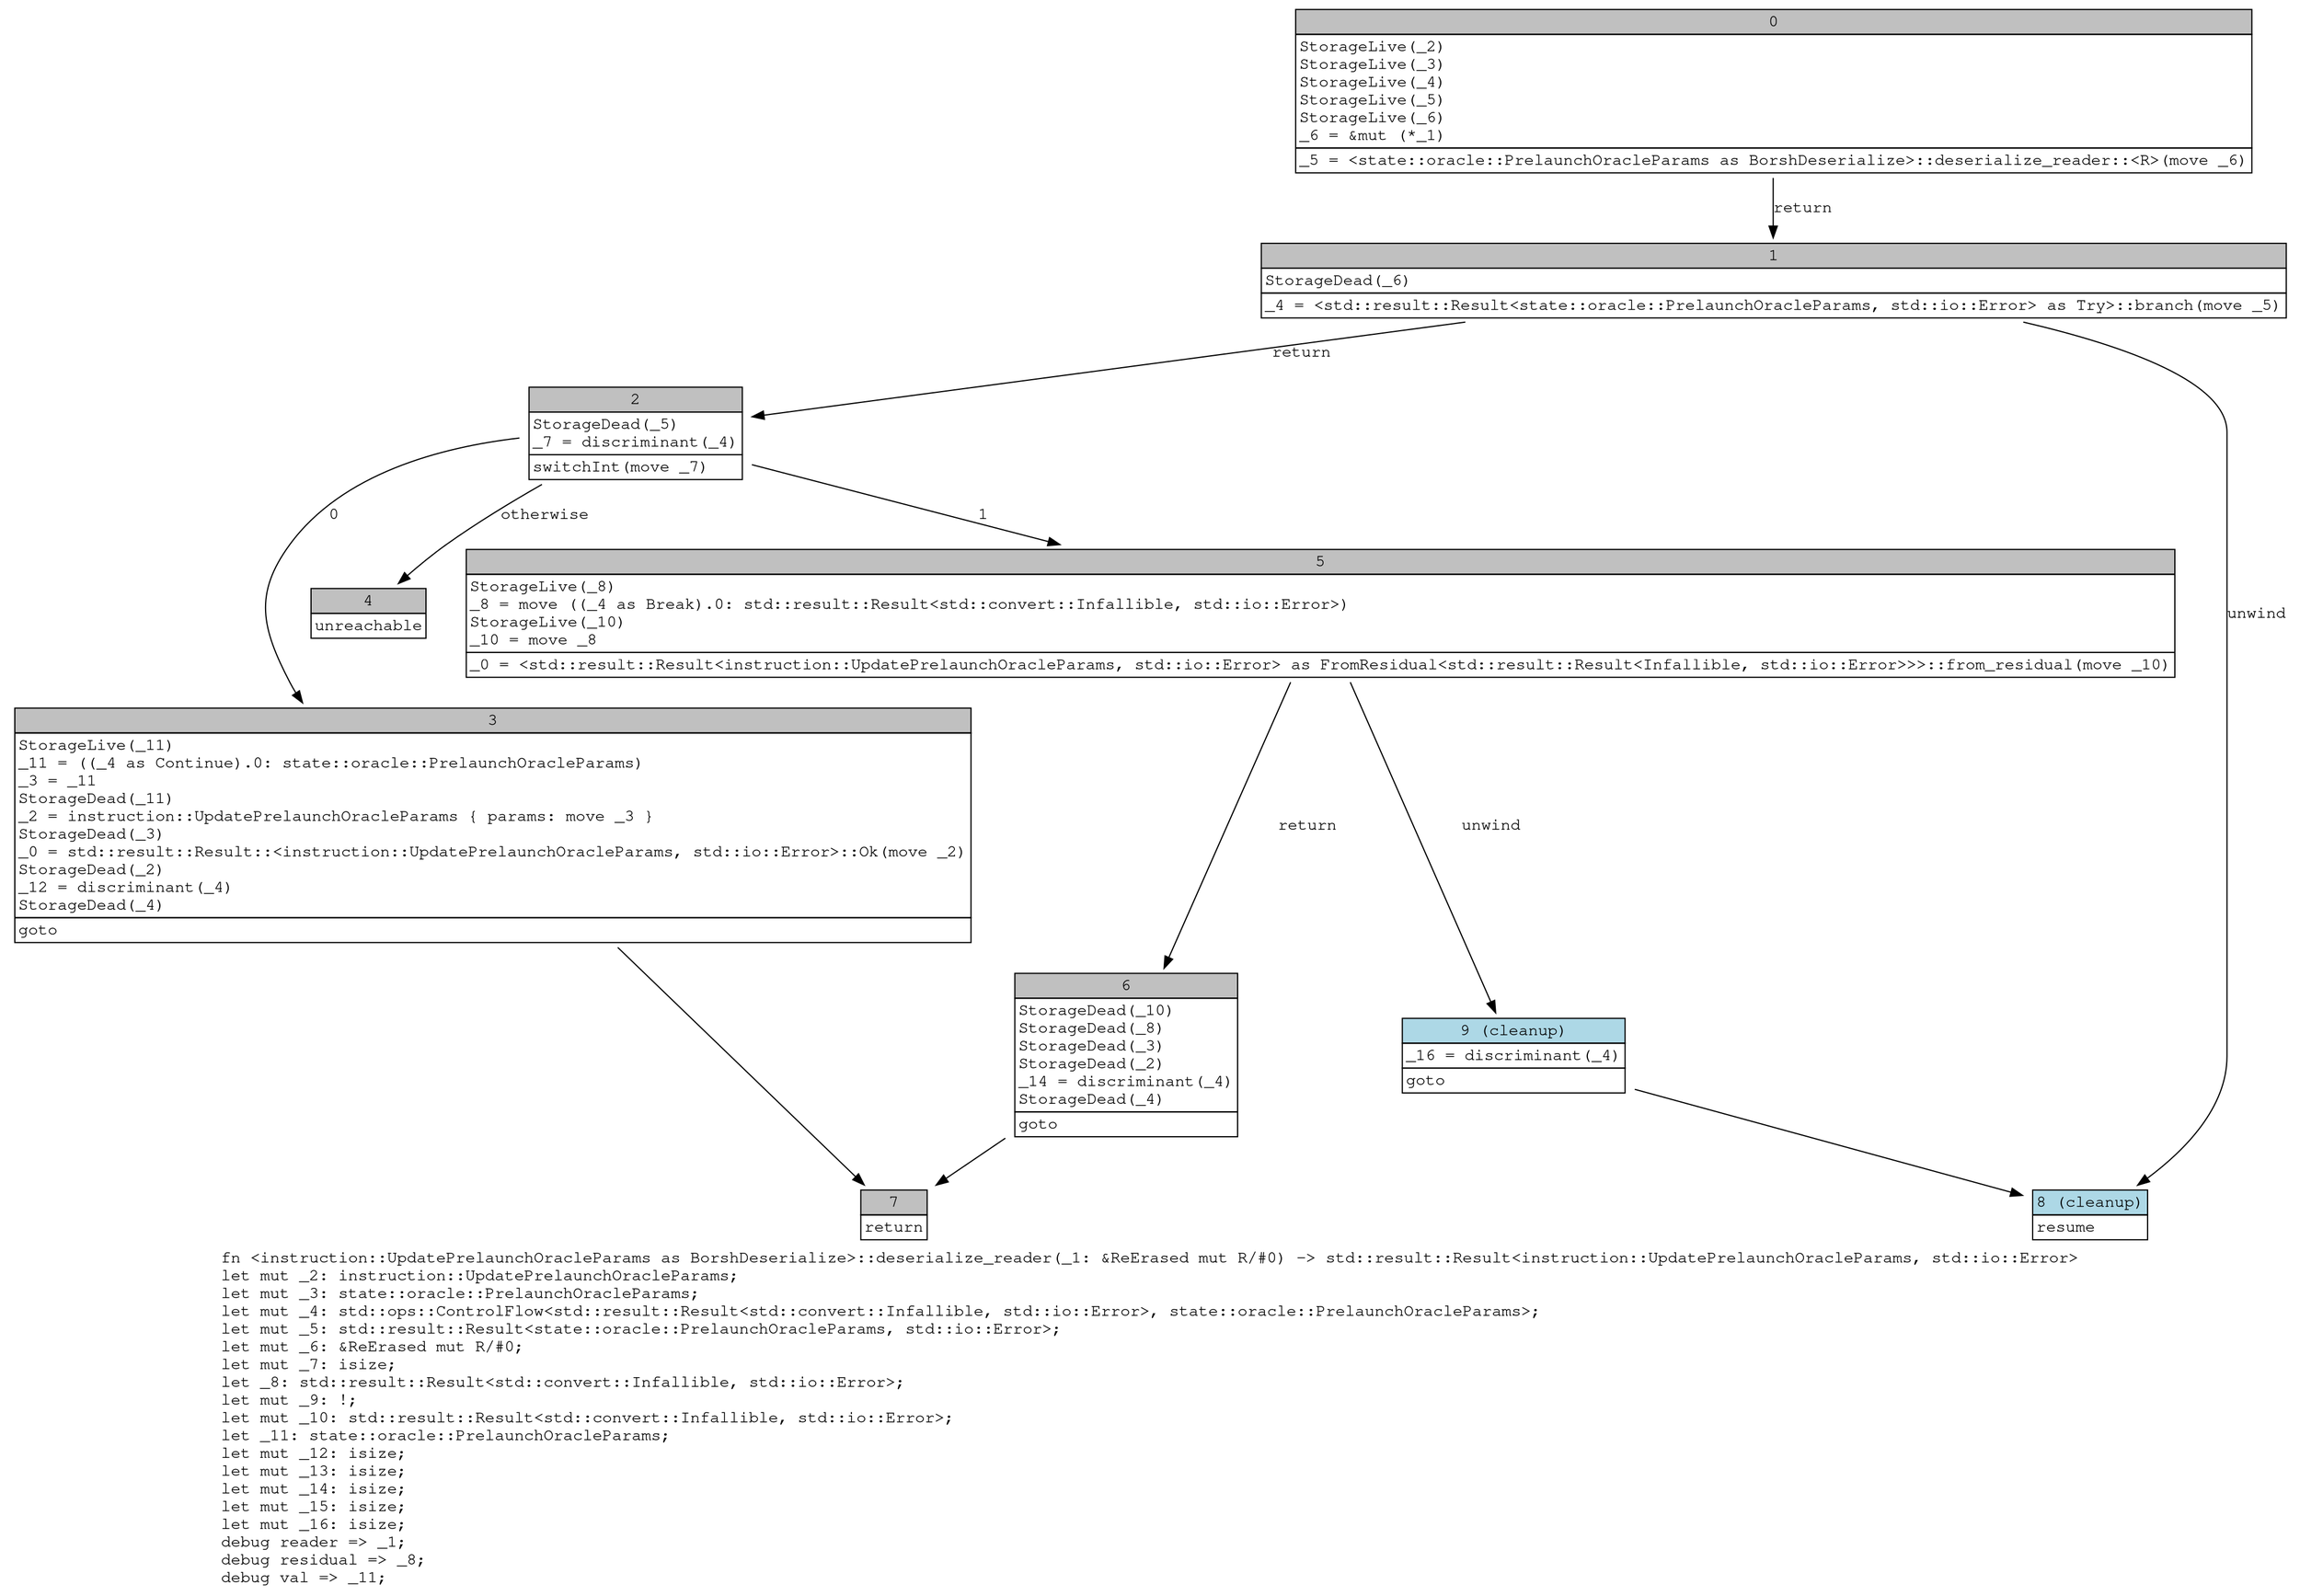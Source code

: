 digraph Mir_0_21645 {
    graph [fontname="Courier, monospace"];
    node [fontname="Courier, monospace"];
    edge [fontname="Courier, monospace"];
    label=<fn &lt;instruction::UpdatePrelaunchOracleParams as BorshDeserialize&gt;::deserialize_reader(_1: &amp;ReErased mut R/#0) -&gt; std::result::Result&lt;instruction::UpdatePrelaunchOracleParams, std::io::Error&gt;<br align="left"/>let mut _2: instruction::UpdatePrelaunchOracleParams;<br align="left"/>let mut _3: state::oracle::PrelaunchOracleParams;<br align="left"/>let mut _4: std::ops::ControlFlow&lt;std::result::Result&lt;std::convert::Infallible, std::io::Error&gt;, state::oracle::PrelaunchOracleParams&gt;;<br align="left"/>let mut _5: std::result::Result&lt;state::oracle::PrelaunchOracleParams, std::io::Error&gt;;<br align="left"/>let mut _6: &amp;ReErased mut R/#0;<br align="left"/>let mut _7: isize;<br align="left"/>let _8: std::result::Result&lt;std::convert::Infallible, std::io::Error&gt;;<br align="left"/>let mut _9: !;<br align="left"/>let mut _10: std::result::Result&lt;std::convert::Infallible, std::io::Error&gt;;<br align="left"/>let _11: state::oracle::PrelaunchOracleParams;<br align="left"/>let mut _12: isize;<br align="left"/>let mut _13: isize;<br align="left"/>let mut _14: isize;<br align="left"/>let mut _15: isize;<br align="left"/>let mut _16: isize;<br align="left"/>debug reader =&gt; _1;<br align="left"/>debug residual =&gt; _8;<br align="left"/>debug val =&gt; _11;<br align="left"/>>;
    bb0__0_21645 [shape="none", label=<<table border="0" cellborder="1" cellspacing="0"><tr><td bgcolor="gray" align="center" colspan="1">0</td></tr><tr><td align="left" balign="left">StorageLive(_2)<br/>StorageLive(_3)<br/>StorageLive(_4)<br/>StorageLive(_5)<br/>StorageLive(_6)<br/>_6 = &amp;mut (*_1)<br/></td></tr><tr><td align="left">_5 = &lt;state::oracle::PrelaunchOracleParams as BorshDeserialize&gt;::deserialize_reader::&lt;R&gt;(move _6)</td></tr></table>>];
    bb1__0_21645 [shape="none", label=<<table border="0" cellborder="1" cellspacing="0"><tr><td bgcolor="gray" align="center" colspan="1">1</td></tr><tr><td align="left" balign="left">StorageDead(_6)<br/></td></tr><tr><td align="left">_4 = &lt;std::result::Result&lt;state::oracle::PrelaunchOracleParams, std::io::Error&gt; as Try&gt;::branch(move _5)</td></tr></table>>];
    bb2__0_21645 [shape="none", label=<<table border="0" cellborder="1" cellspacing="0"><tr><td bgcolor="gray" align="center" colspan="1">2</td></tr><tr><td align="left" balign="left">StorageDead(_5)<br/>_7 = discriminant(_4)<br/></td></tr><tr><td align="left">switchInt(move _7)</td></tr></table>>];
    bb3__0_21645 [shape="none", label=<<table border="0" cellborder="1" cellspacing="0"><tr><td bgcolor="gray" align="center" colspan="1">3</td></tr><tr><td align="left" balign="left">StorageLive(_11)<br/>_11 = ((_4 as Continue).0: state::oracle::PrelaunchOracleParams)<br/>_3 = _11<br/>StorageDead(_11)<br/>_2 = instruction::UpdatePrelaunchOracleParams { params: move _3 }<br/>StorageDead(_3)<br/>_0 = std::result::Result::&lt;instruction::UpdatePrelaunchOracleParams, std::io::Error&gt;::Ok(move _2)<br/>StorageDead(_2)<br/>_12 = discriminant(_4)<br/>StorageDead(_4)<br/></td></tr><tr><td align="left">goto</td></tr></table>>];
    bb4__0_21645 [shape="none", label=<<table border="0" cellborder="1" cellspacing="0"><tr><td bgcolor="gray" align="center" colspan="1">4</td></tr><tr><td align="left">unreachable</td></tr></table>>];
    bb5__0_21645 [shape="none", label=<<table border="0" cellborder="1" cellspacing="0"><tr><td bgcolor="gray" align="center" colspan="1">5</td></tr><tr><td align="left" balign="left">StorageLive(_8)<br/>_8 = move ((_4 as Break).0: std::result::Result&lt;std::convert::Infallible, std::io::Error&gt;)<br/>StorageLive(_10)<br/>_10 = move _8<br/></td></tr><tr><td align="left">_0 = &lt;std::result::Result&lt;instruction::UpdatePrelaunchOracleParams, std::io::Error&gt; as FromResidual&lt;std::result::Result&lt;Infallible, std::io::Error&gt;&gt;&gt;::from_residual(move _10)</td></tr></table>>];
    bb6__0_21645 [shape="none", label=<<table border="0" cellborder="1" cellspacing="0"><tr><td bgcolor="gray" align="center" colspan="1">6</td></tr><tr><td align="left" balign="left">StorageDead(_10)<br/>StorageDead(_8)<br/>StorageDead(_3)<br/>StorageDead(_2)<br/>_14 = discriminant(_4)<br/>StorageDead(_4)<br/></td></tr><tr><td align="left">goto</td></tr></table>>];
    bb7__0_21645 [shape="none", label=<<table border="0" cellborder="1" cellspacing="0"><tr><td bgcolor="gray" align="center" colspan="1">7</td></tr><tr><td align="left">return</td></tr></table>>];
    bb8__0_21645 [shape="none", label=<<table border="0" cellborder="1" cellspacing="0"><tr><td bgcolor="lightblue" align="center" colspan="1">8 (cleanup)</td></tr><tr><td align="left">resume</td></tr></table>>];
    bb9__0_21645 [shape="none", label=<<table border="0" cellborder="1" cellspacing="0"><tr><td bgcolor="lightblue" align="center" colspan="1">9 (cleanup)</td></tr><tr><td align="left" balign="left">_16 = discriminant(_4)<br/></td></tr><tr><td align="left">goto</td></tr></table>>];
    bb0__0_21645 -> bb1__0_21645 [label="return"];
    bb1__0_21645 -> bb2__0_21645 [label="return"];
    bb1__0_21645 -> bb8__0_21645 [label="unwind"];
    bb2__0_21645 -> bb3__0_21645 [label="0"];
    bb2__0_21645 -> bb5__0_21645 [label="1"];
    bb2__0_21645 -> bb4__0_21645 [label="otherwise"];
    bb3__0_21645 -> bb7__0_21645 [label=""];
    bb5__0_21645 -> bb6__0_21645 [label="return"];
    bb5__0_21645 -> bb9__0_21645 [label="unwind"];
    bb6__0_21645 -> bb7__0_21645 [label=""];
    bb9__0_21645 -> bb8__0_21645 [label=""];
}

